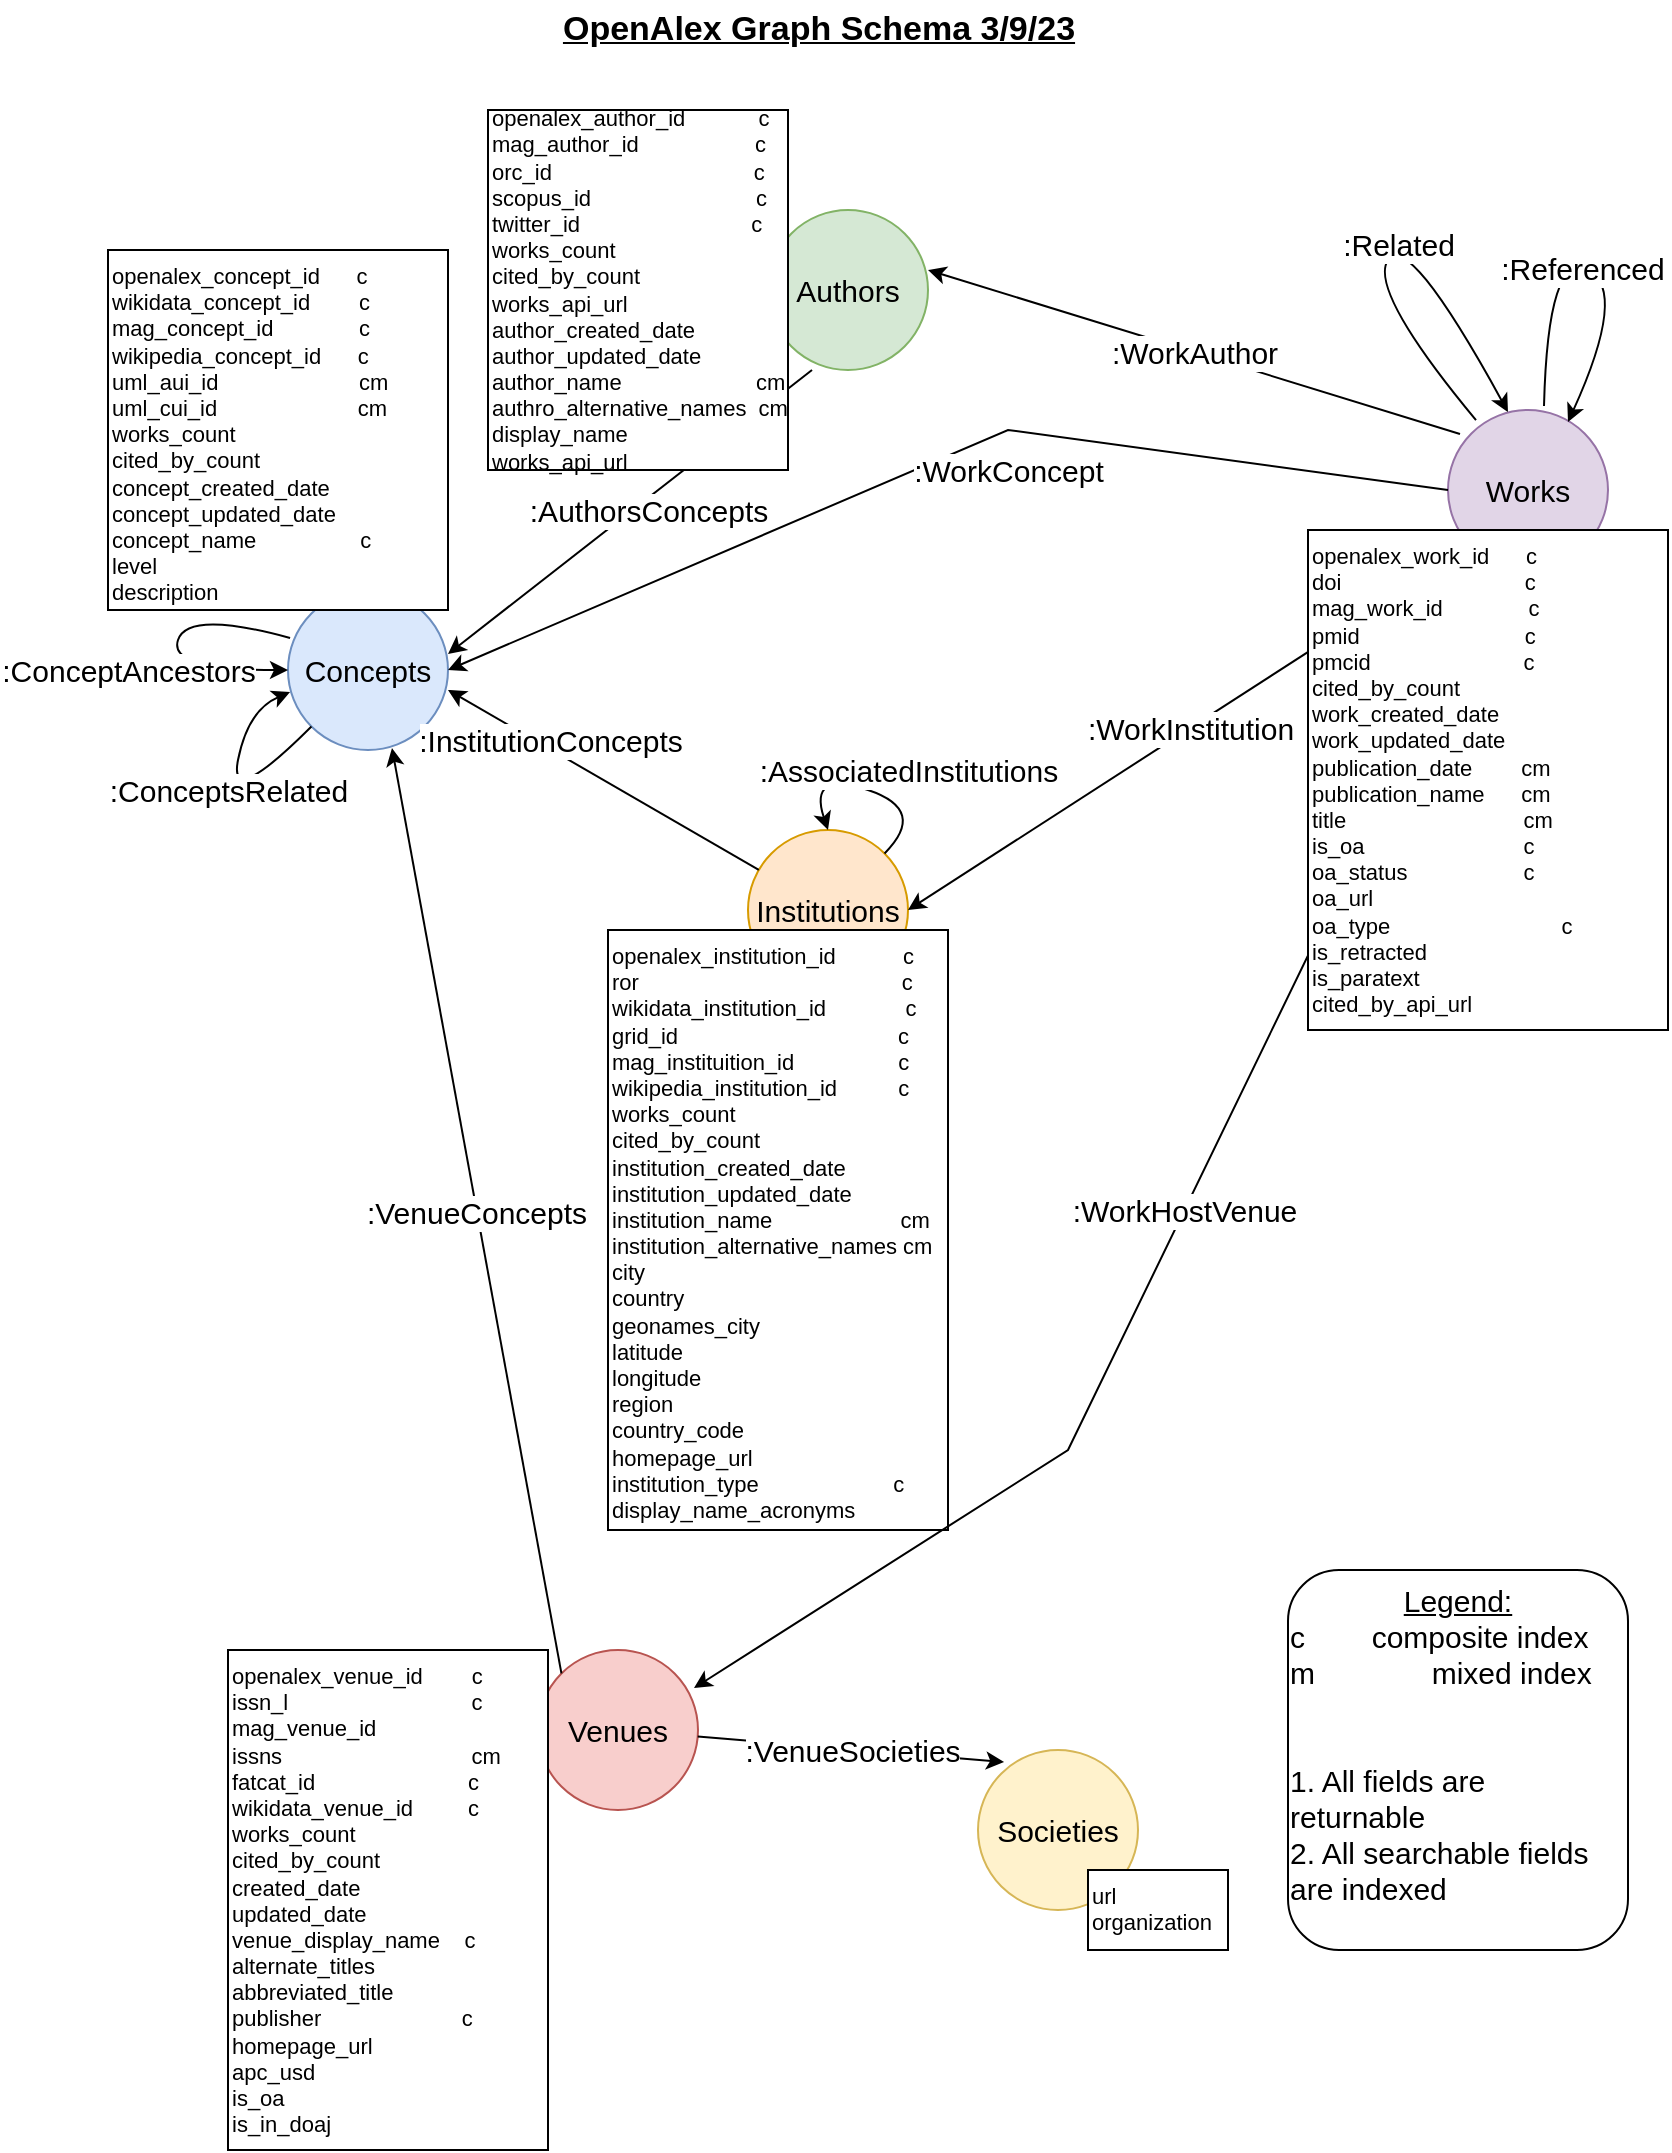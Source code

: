 <mxfile version="21.0.6" type="device"><diagram id="hYBQ7G32WPA3d8-V0ymF" name="Page-1"><mxGraphModel dx="996" dy="605" grid="1" gridSize="10" guides="1" tooltips="1" connect="1" arrows="1" fold="1" page="1" pageScale="1" pageWidth="850" pageHeight="1100" math="0" shadow="0"><root><mxCell id="0"/><mxCell id="1" parent="0"/><mxCell id="spilQi4P8pxM-EPze6Mc-1" value="Authors" style="ellipse;whiteSpace=wrap;html=1;aspect=fixed;fontSize=15;fillColor=#d5e8d4;strokeColor=#82b366;" parent="1" vertex="1"><mxGeometry x="390" y="120" width="80" height="80" as="geometry"/></mxCell><mxCell id="spilQi4P8pxM-EPze6Mc-2" value="Works" style="ellipse;whiteSpace=wrap;html=1;aspect=fixed;fontSize=15;fillColor=#e1d5e7;strokeColor=#9673a6;" parent="1" vertex="1"><mxGeometry x="730" y="220" width="80" height="80" as="geometry"/></mxCell><mxCell id="spilQi4P8pxM-EPze6Mc-3" value="Concepts" style="ellipse;whiteSpace=wrap;html=1;aspect=fixed;fontSize=15;fillColor=#dae8fc;strokeColor=#6c8ebf;" parent="1" vertex="1"><mxGeometry x="150" y="310" width="80" height="80" as="geometry"/></mxCell><mxCell id="spilQi4P8pxM-EPze6Mc-4" value="Venues" style="ellipse;whiteSpace=wrap;html=1;aspect=fixed;fontSize=15;fillColor=#f8cecc;strokeColor=#b85450;" parent="1" vertex="1"><mxGeometry x="275" y="840" width="80" height="80" as="geometry"/></mxCell><mxCell id="spilQi4P8pxM-EPze6Mc-5" value="Institutions" style="ellipse;whiteSpace=wrap;html=1;aspect=fixed;fontSize=15;fillColor=#ffe6cc;strokeColor=#d79b00;" parent="1" vertex="1"><mxGeometry x="380" y="430" width="80" height="80" as="geometry"/></mxCell><mxCell id="spilQi4P8pxM-EPze6Mc-6" value=":AuthorsConcepts" style="endArrow=classic;html=1;rounded=0;fontSize=15;exitX=0.275;exitY=1;exitDx=0;exitDy=0;exitPerimeter=0;entryX=1;entryY=0.4;entryDx=0;entryDy=0;entryPerimeter=0;" parent="1" source="spilQi4P8pxM-EPze6Mc-1" target="spilQi4P8pxM-EPze6Mc-3" edge="1"><mxGeometry x="-0.067" y="5" width="50" height="50" relative="1" as="geometry"><mxPoint x="260" y="170" as="sourcePoint"/><mxPoint x="310" y="120" as="targetPoint"/><mxPoint as="offset"/></mxGeometry></mxCell><mxCell id="spilQi4P8pxM-EPze6Mc-8" value=":InstitutionConcepts" style="endArrow=classic;html=1;rounded=0;fontSize=15;entryX=1;entryY=0.625;entryDx=0;entryDy=0;entryPerimeter=0;" parent="1" source="spilQi4P8pxM-EPze6Mc-5" target="spilQi4P8pxM-EPze6Mc-3" edge="1"><mxGeometry x="0.362" y="-4" width="50" height="50" relative="1" as="geometry"><mxPoint x="410" y="385" as="sourcePoint"/><mxPoint x="460" y="295" as="targetPoint"/><mxPoint as="offset"/></mxGeometry></mxCell><mxCell id="spilQi4P8pxM-EPze6Mc-9" value=":ConceptAncestors" style="curved=1;endArrow=classic;html=1;rounded=0;fontSize=15;entryX=0;entryY=0.5;entryDx=0;entryDy=0;exitX=0.013;exitY=0.3;exitDx=0;exitDy=0;exitPerimeter=0;" parent="1" source="spilQi4P8pxM-EPze6Mc-3" target="spilQi4P8pxM-EPze6Mc-3" edge="1"><mxGeometry x="0.17" y="-20" width="50" height="50" relative="1" as="geometry"><mxPoint x="160" y="320" as="sourcePoint"/><mxPoint x="140" y="210" as="targetPoint"/><Array as="points"><mxPoint x="100" y="320"/><mxPoint x="90" y="350"/></Array><mxPoint x="-20" y="-20" as="offset"/></mxGeometry></mxCell><mxCell id="spilQi4P8pxM-EPze6Mc-10" value=":ConceptsRelated" style="curved=1;endArrow=classic;html=1;rounded=0;fontSize=15;exitX=0;exitY=1;exitDx=0;exitDy=0;entryX=0.013;entryY=0.638;entryDx=0;entryDy=0;entryPerimeter=0;" parent="1" source="spilQi4P8pxM-EPze6Mc-3" target="spilQi4P8pxM-EPze6Mc-3" edge="1"><mxGeometry x="0.036" y="2" width="50" height="50" relative="1" as="geometry"><mxPoint x="10" y="440" as="sourcePoint"/><mxPoint x="60" y="390" as="targetPoint"/><Array as="points"><mxPoint x="120" y="420"/><mxPoint x="130" y="370"/></Array><mxPoint as="offset"/></mxGeometry></mxCell><mxCell id="spilQi4P8pxM-EPze6Mc-12" value=":AssociatedInstitutions" style="curved=1;endArrow=classic;html=1;rounded=0;fontSize=15;entryX=0.5;entryY=0;entryDx=0;entryDy=0;exitX=1;exitY=0;exitDx=0;exitDy=0;" parent="1" source="spilQi4P8pxM-EPze6Mc-5" target="spilQi4P8pxM-EPze6Mc-5" edge="1"><mxGeometry x="-0.259" y="-16" width="50" height="50" relative="1" as="geometry"><mxPoint x="340" y="360" as="sourcePoint"/><mxPoint x="365" y="435" as="targetPoint"/><Array as="points"><mxPoint x="470" y="420"/><mxPoint x="410" y="400"/></Array><mxPoint as="offset"/></mxGeometry></mxCell><mxCell id="spilQi4P8pxM-EPze6Mc-13" value="Societies" style="ellipse;whiteSpace=wrap;html=1;aspect=fixed;fontSize=15;fillColor=#fff2cc;strokeColor=#d6b656;" parent="1" vertex="1"><mxGeometry x="495" y="890" width="80" height="80" as="geometry"/></mxCell><mxCell id="spilQi4P8pxM-EPze6Mc-14" value=":VenueConcepts" style="endArrow=classic;html=1;rounded=0;fontSize=15;exitX=0;exitY=0;exitDx=0;exitDy=0;entryX=0.65;entryY=0.988;entryDx=0;entryDy=0;entryPerimeter=0;" parent="1" source="spilQi4P8pxM-EPze6Mc-4" target="spilQi4P8pxM-EPze6Mc-3" edge="1"><mxGeometry width="50" height="50" relative="1" as="geometry"><mxPoint x="400" y="420" as="sourcePoint"/><mxPoint x="450" y="370" as="targetPoint"/></mxGeometry></mxCell><mxCell id="spilQi4P8pxM-EPze6Mc-15" value=":VenueSocieties" style="endArrow=classic;html=1;rounded=0;fontSize=15;entryX=0.163;entryY=0.075;entryDx=0;entryDy=0;entryPerimeter=0;" parent="1" source="spilQi4P8pxM-EPze6Mc-4" target="spilQi4P8pxM-EPze6Mc-13" edge="1"><mxGeometry width="50" height="50" relative="1" as="geometry"><mxPoint x="495" y="825" as="sourcePoint"/><mxPoint x="545" y="775" as="targetPoint"/></mxGeometry></mxCell><mxCell id="spilQi4P8pxM-EPze6Mc-19" value=":WorkAuthor" style="endArrow=classic;html=1;rounded=0;fontSize=15;exitX=0.075;exitY=0.15;exitDx=0;exitDy=0;exitPerimeter=0;entryX=1;entryY=0.375;entryDx=0;entryDy=0;entryPerimeter=0;" parent="1" source="spilQi4P8pxM-EPze6Mc-2" target="spilQi4P8pxM-EPze6Mc-1" edge="1"><mxGeometry width="50" height="50" relative="1" as="geometry"><mxPoint x="560" y="220" as="sourcePoint"/><mxPoint x="610" y="170" as="targetPoint"/></mxGeometry></mxCell><mxCell id="spilQi4P8pxM-EPze6Mc-21" value=":WorkConcept" style="endArrow=classic;html=1;rounded=0;fontSize=15;exitX=0;exitY=0.5;exitDx=0;exitDy=0;entryX=1;entryY=0.5;entryDx=0;entryDy=0;" parent="1" source="spilQi4P8pxM-EPze6Mc-2" target="spilQi4P8pxM-EPze6Mc-3" edge="1"><mxGeometry x="-0.127" y="18" width="50" height="50" relative="1" as="geometry"><mxPoint x="480" y="300" as="sourcePoint"/><mxPoint x="530" y="250" as="targetPoint"/><Array as="points"><mxPoint x="510" y="230"/></Array><mxPoint as="offset"/></mxGeometry></mxCell><mxCell id="spilQi4P8pxM-EPze6Mc-24" value="openalex_author_id &amp;nbsp; &amp;nbsp; &amp;nbsp; &amp;nbsp; &amp;nbsp; &amp;nbsp;c&lt;br&gt;mag_author_id &amp;nbsp; &amp;nbsp; &amp;nbsp; &amp;nbsp; &amp;nbsp; &amp;nbsp; &amp;nbsp; &amp;nbsp; &amp;nbsp; c&lt;br&gt;orc_id &amp;nbsp; &amp;nbsp; &amp;nbsp; &amp;nbsp; &amp;nbsp; &amp;nbsp; &amp;nbsp; &amp;nbsp; &amp;nbsp; &amp;nbsp; &amp;nbsp; &amp;nbsp; &amp;nbsp; &amp;nbsp; &amp;nbsp; &amp;nbsp; c&lt;br&gt;scopus_id &amp;nbsp; &amp;nbsp; &amp;nbsp; &amp;nbsp; &amp;nbsp; &amp;nbsp; &amp;nbsp; &amp;nbsp; &amp;nbsp; &amp;nbsp; &amp;nbsp; &amp;nbsp; &amp;nbsp; c&amp;nbsp;&lt;br&gt;twitter_id &amp;nbsp; &amp;nbsp; &amp;nbsp; &amp;nbsp; &amp;nbsp; &amp;nbsp; &amp;nbsp; &amp;nbsp; &amp;nbsp; &amp;nbsp; &amp;nbsp; &amp;nbsp; &amp;nbsp; &amp;nbsp;c&lt;br&gt;works_count&lt;br&gt;cited_by_count&lt;br&gt;works_api_url&lt;br&gt;author_created_date&lt;br&gt;author_updated_date&lt;br&gt;author_name &amp;nbsp; &amp;nbsp; &amp;nbsp; &amp;nbsp; &amp;nbsp; &amp;nbsp; &amp;nbsp; &amp;nbsp; &amp;nbsp; &amp;nbsp; &amp;nbsp;cm&lt;br&gt;authro_alternative_names &amp;nbsp;cm&lt;br&gt;display_name&lt;br&gt;works_api_url" style="whiteSpace=wrap;html=1;fontSize=11;align=left;verticalAlign=middle;labelPosition=center;verticalLabelPosition=middle;" parent="1" vertex="1"><mxGeometry x="250" y="70" width="150" height="180" as="geometry"/></mxCell><mxCell id="spilQi4P8pxM-EPze6Mc-25" value="openalex_concept_id &amp;nbsp; &amp;nbsp; &amp;nbsp;c&lt;br&gt;wikidata_concept_id &amp;nbsp; &amp;nbsp; &amp;nbsp; &amp;nbsp;c&lt;br&gt;mag_concept_id &amp;nbsp; &amp;nbsp; &amp;nbsp; &amp;nbsp; &amp;nbsp; &amp;nbsp; &amp;nbsp;c&lt;br&gt;wikipedia_concept_id &amp;nbsp; &amp;nbsp; &amp;nbsp;c&lt;br&gt;uml_aui_id &amp;nbsp; &amp;nbsp; &amp;nbsp; &amp;nbsp; &amp;nbsp; &amp;nbsp; &amp;nbsp; &amp;nbsp; &amp;nbsp; &amp;nbsp; &amp;nbsp; cm&lt;br&gt;uml_cui_id &amp;nbsp; &amp;nbsp; &amp;nbsp; &amp;nbsp; &amp;nbsp; &amp;nbsp; &amp;nbsp; &amp;nbsp; &amp;nbsp; &amp;nbsp; &amp;nbsp; cm&lt;br&gt;works_count&lt;br&gt;cited_by_count&lt;br&gt;concept_created_date&lt;br&gt;concept_updated_date&lt;br&gt;concept_name &amp;nbsp; &amp;nbsp; &amp;nbsp; &amp;nbsp; &amp;nbsp; &amp;nbsp; &amp;nbsp; &amp;nbsp; c&lt;br&gt;level&lt;br&gt;description" style="whiteSpace=wrap;html=1;fontSize=11;align=left;verticalAlign=top;" parent="1" vertex="1"><mxGeometry x="60" y="140" width="170" height="180" as="geometry"/></mxCell><mxCell id="spilQi4P8pxM-EPze6Mc-26" value="openalex_institution_id &amp;nbsp; &amp;nbsp; &amp;nbsp; &amp;nbsp; &amp;nbsp; c&lt;br&gt;ror &amp;nbsp; &amp;nbsp; &amp;nbsp; &amp;nbsp; &amp;nbsp; &amp;nbsp; &amp;nbsp; &amp;nbsp; &amp;nbsp; &amp;nbsp; &amp;nbsp; &amp;nbsp; &amp;nbsp; &amp;nbsp; &amp;nbsp; &amp;nbsp; &amp;nbsp; &amp;nbsp; &amp;nbsp; &amp;nbsp; &amp;nbsp; c&lt;br&gt;wikidata_institution_id &amp;nbsp; &amp;nbsp; &amp;nbsp; &amp;nbsp; &amp;nbsp; &amp;nbsp; c&lt;br&gt;grid_id &amp;nbsp; &amp;nbsp; &amp;nbsp; &amp;nbsp; &amp;nbsp; &amp;nbsp; &amp;nbsp; &amp;nbsp; &amp;nbsp; &amp;nbsp; &amp;nbsp; &amp;nbsp; &amp;nbsp; &amp;nbsp; &amp;nbsp; &amp;nbsp; &amp;nbsp; &amp;nbsp;c&lt;br&gt;mag_instituition_id &amp;nbsp; &amp;nbsp; &amp;nbsp; &amp;nbsp; &amp;nbsp; &amp;nbsp; &amp;nbsp; &amp;nbsp; c&lt;br&gt;wikipedia_institution_id &amp;nbsp; &amp;nbsp; &amp;nbsp; &amp;nbsp; &amp;nbsp;c&lt;br&gt;works_count&lt;br&gt;cited_by_count&lt;br&gt;institution_created_date&lt;br&gt;institution_updated_date&lt;br&gt;institution_name &amp;nbsp; &amp;nbsp; &amp;nbsp; &amp;nbsp; &amp;nbsp; &amp;nbsp; &amp;nbsp; &amp;nbsp; &amp;nbsp; &amp;nbsp; cm&lt;br&gt;institution_alternative_names cm&lt;br&gt;city&lt;br&gt;country&lt;br&gt;geonames_city&lt;br&gt;latitude&lt;br&gt;longitude&lt;br&gt;region&lt;br&gt;country_code&lt;br&gt;homepage_url&lt;br&gt;institution_type &amp;nbsp; &amp;nbsp; &amp;nbsp; &amp;nbsp; &amp;nbsp; &amp;nbsp; &amp;nbsp; &amp;nbsp; &amp;nbsp; &amp;nbsp; &amp;nbsp;c&lt;br&gt;display_name_acronyms" style="whiteSpace=wrap;html=1;fontSize=11;align=left;verticalAlign=top;" parent="1" vertex="1"><mxGeometry x="310" y="480" width="170" height="300" as="geometry"/></mxCell><mxCell id="spilQi4P8pxM-EPze6Mc-27" value=":WorkInstitution" style="endArrow=classic;html=1;rounded=0;fontSize=15;exitX=0;exitY=1;exitDx=0;exitDy=0;entryX=1;entryY=0.5;entryDx=0;entryDy=0;" parent="1" source="spilQi4P8pxM-EPze6Mc-2" target="spilQi4P8pxM-EPze6Mc-5" edge="1"><mxGeometry width="50" height="50" relative="1" as="geometry"><mxPoint x="620" y="370" as="sourcePoint"/><mxPoint x="670" y="320" as="targetPoint"/></mxGeometry></mxCell><mxCell id="spilQi4P8pxM-EPze6Mc-28" value=":WorkHostVenue" style="endArrow=classic;html=1;rounded=0;fontSize=15;exitX=0.288;exitY=1.013;exitDx=0;exitDy=0;exitPerimeter=0;entryX=0.975;entryY=0.238;entryDx=0;entryDy=0;entryPerimeter=0;" parent="1" source="spilQi4P8pxM-EPze6Mc-2" target="spilQi4P8pxM-EPze6Mc-4" edge="1"><mxGeometry width="50" height="50" relative="1" as="geometry"><mxPoint x="400" y="680" as="sourcePoint"/><mxPoint x="450" y="630" as="targetPoint"/><Array as="points"><mxPoint x="540" y="740"/></Array></mxGeometry></mxCell><mxCell id="spilQi4P8pxM-EPze6Mc-29" value=":Related" style="curved=1;endArrow=classic;html=1;rounded=0;fontSize=15;exitX=0.175;exitY=0.063;exitDx=0;exitDy=0;exitPerimeter=0;entryX=0.375;entryY=0.013;entryDx=0;entryDy=0;entryPerimeter=0;" parent="1" source="spilQi4P8pxM-EPze6Mc-2" target="spilQi4P8pxM-EPze6Mc-2" edge="1"><mxGeometry width="50" height="50" relative="1" as="geometry"><mxPoint x="680" y="110" as="sourcePoint"/><mxPoint x="730" y="60" as="targetPoint"/><Array as="points"><mxPoint x="690" y="160"/><mxPoint x="710" y="130"/></Array></mxGeometry></mxCell><mxCell id="spilQi4P8pxM-EPze6Mc-30" value=":Referenced" style="curved=1;endArrow=classic;html=1;rounded=0;fontSize=15;exitX=0.6;exitY=-0.025;exitDx=0;exitDy=0;exitPerimeter=0;entryX=0.75;entryY=0.075;entryDx=0;entryDy=0;entryPerimeter=0;" parent="1" source="spilQi4P8pxM-EPze6Mc-2" target="spilQi4P8pxM-EPze6Mc-2" edge="1"><mxGeometry width="50" height="50" relative="1" as="geometry"><mxPoint x="760" y="90" as="sourcePoint"/><mxPoint x="820" y="220" as="targetPoint"/><Array as="points"><mxPoint x="780" y="140"/><mxPoint x="820" y="160"/></Array></mxGeometry></mxCell><mxCell id="spilQi4P8pxM-EPze6Mc-31" value="openalex_work_id &amp;nbsp; &amp;nbsp; &amp;nbsp;c&lt;br&gt;doi &amp;nbsp; &amp;nbsp; &amp;nbsp; &amp;nbsp; &amp;nbsp; &amp;nbsp; &amp;nbsp; &amp;nbsp; &amp;nbsp; &amp;nbsp; &amp;nbsp; &amp;nbsp; &amp;nbsp; &amp;nbsp; &amp;nbsp;c&lt;br&gt;mag_work_id &amp;nbsp; &amp;nbsp; &amp;nbsp; &amp;nbsp; &amp;nbsp; &amp;nbsp; &amp;nbsp;c&lt;br&gt;pmid &amp;nbsp; &amp;nbsp; &amp;nbsp; &amp;nbsp; &amp;nbsp; &amp;nbsp; &amp;nbsp; &amp;nbsp; &amp;nbsp; &amp;nbsp; &amp;nbsp; &amp;nbsp; &amp;nbsp; c&lt;br&gt;pmcid &amp;nbsp; &amp;nbsp; &amp;nbsp; &amp;nbsp; &amp;nbsp; &amp;nbsp; &amp;nbsp; &amp;nbsp; &amp;nbsp; &amp;nbsp; &amp;nbsp; &amp;nbsp; c&lt;br&gt;cited_by_count&lt;br&gt;work_created_date&lt;br&gt;work_updated_date&lt;br&gt;publication_date &amp;nbsp; &amp;nbsp; &amp;nbsp; &amp;nbsp;cm&lt;br&gt;publication_name &amp;nbsp; &amp;nbsp; &amp;nbsp;cm&lt;br&gt;title &amp;nbsp; &amp;nbsp; &amp;nbsp; &amp;nbsp; &amp;nbsp; &amp;nbsp; &amp;nbsp; &amp;nbsp; &amp;nbsp; &amp;nbsp; &amp;nbsp; &amp;nbsp; &amp;nbsp; &amp;nbsp; cm&lt;br&gt;is_oa &amp;nbsp; &amp;nbsp; &amp;nbsp; &amp;nbsp; &amp;nbsp; &amp;nbsp; &amp;nbsp; &amp;nbsp; &amp;nbsp; &amp;nbsp; &amp;nbsp; &amp;nbsp; &amp;nbsp;c&lt;br&gt;oa_status &amp;nbsp; &amp;nbsp; &amp;nbsp; &amp;nbsp; &amp;nbsp; &amp;nbsp; &amp;nbsp; &amp;nbsp; &amp;nbsp; c&lt;br&gt;oa_url &amp;nbsp; &amp;nbsp; &amp;nbsp; &amp;nbsp; &amp;nbsp; &amp;nbsp; &amp;nbsp; &amp;nbsp; &amp;nbsp; &amp;nbsp; &amp;nbsp; &amp;nbsp;&lt;br&gt;oa_type &amp;nbsp; &amp;nbsp; &amp;nbsp; &amp;nbsp; &amp;nbsp; &amp;nbsp; &amp;nbsp; &amp;nbsp; &amp;nbsp; &amp;nbsp; &amp;nbsp; &amp;nbsp; &amp;nbsp; &amp;nbsp;c&lt;br&gt;is_retracted&lt;br&gt;is_paratext&lt;br&gt;cited_by_api_url" style="whiteSpace=wrap;html=1;fontSize=11;align=left;verticalAlign=top;" parent="1" vertex="1"><mxGeometry x="660" y="280" width="180" height="250" as="geometry"/></mxCell><mxCell id="spilQi4P8pxM-EPze6Mc-32" value="openalex_venue_id &amp;nbsp; &amp;nbsp; &amp;nbsp; &amp;nbsp;c&lt;br&gt;issn_l &amp;nbsp; &amp;nbsp; &amp;nbsp; &amp;nbsp; &amp;nbsp; &amp;nbsp; &amp;nbsp; &amp;nbsp; &amp;nbsp; &amp;nbsp; &amp;nbsp; &amp;nbsp; &amp;nbsp; &amp;nbsp; &amp;nbsp;c&lt;br&gt;mag_venue_id&lt;br&gt;issns &amp;nbsp; &amp;nbsp; &amp;nbsp; &amp;nbsp; &amp;nbsp; &amp;nbsp; &amp;nbsp; &amp;nbsp; &amp;nbsp; &amp;nbsp; &amp;nbsp; &amp;nbsp; &amp;nbsp; &amp;nbsp; &amp;nbsp; cm&lt;br&gt;fatcat_id &amp;nbsp; &amp;nbsp; &amp;nbsp; &amp;nbsp; &amp;nbsp; &amp;nbsp; &amp;nbsp; &amp;nbsp; &amp;nbsp; &amp;nbsp; &amp;nbsp; &amp;nbsp; c&lt;br&gt;wikidata_venue_id &amp;nbsp; &amp;nbsp; &amp;nbsp; &amp;nbsp; c&lt;br&gt;works_count&lt;br&gt;cited_by_count&lt;br&gt;created_date&lt;br&gt;updated_date&lt;br&gt;venue_display_name &amp;nbsp; &amp;nbsp;c&lt;br&gt;alternate_titles&lt;br&gt;abbreviated_title&lt;br&gt;publisher &amp;nbsp; &amp;nbsp; &amp;nbsp; &amp;nbsp; &amp;nbsp; &amp;nbsp; &amp;nbsp; &amp;nbsp; &amp;nbsp; &amp;nbsp; &amp;nbsp; c&lt;br&gt;homepage_url&lt;br&gt;apc_usd&lt;br&gt;is_oa&lt;br&gt;is_in_doaj" style="whiteSpace=wrap;html=1;fontSize=11;align=left;verticalAlign=top;" parent="1" vertex="1"><mxGeometry x="120" y="840" width="160" height="250" as="geometry"/></mxCell><mxCell id="spilQi4P8pxM-EPze6Mc-33" value="url&lt;br&gt;organization" style="whiteSpace=wrap;html=1;fontSize=11;align=left;verticalAlign=top;" parent="1" vertex="1"><mxGeometry x="550" y="950" width="70" height="40" as="geometry"/></mxCell><mxCell id="POZUu7Ot7JV2obCLSrtn-1" value="OpenAlex Graph Schema 3/9/23&lt;br style=&quot;font-size: 17px;&quot;&gt;" style="text;html=1;align=center;verticalAlign=middle;resizable=0;points=[];autosize=1;strokeColor=none;fillColor=none;fontSize=17;fontStyle=5" parent="1" vertex="1"><mxGeometry x="275" y="15" width="280" height="30" as="geometry"/></mxCell><mxCell id="POZUu7Ot7JV2obCLSrtn-4" value="&lt;font style=&quot;font-size: 15px;&quot;&gt;&lt;u&gt;Legend:&lt;/u&gt;&lt;br&gt;&lt;/font&gt;&lt;div style=&quot;text-align: left; font-size: 15px;&quot;&gt;&lt;font style=&quot;font-size: 15px;&quot;&gt;c &amp;nbsp; &amp;nbsp; &amp;nbsp; &amp;nbsp;composite index&lt;/font&gt;&lt;/div&gt;&lt;div style=&quot;text-align: left; font-size: 15px;&quot;&gt;&lt;font style=&quot;font-size: 15px;&quot;&gt;m &amp;nbsp; &amp;nbsp; &amp;nbsp; &amp;nbsp; &amp;nbsp; &amp;nbsp; &amp;nbsp;mixed index&lt;/font&gt;&lt;/div&gt;&lt;div style=&quot;text-align: left; font-size: 15px;&quot;&gt;&lt;font style=&quot;font-size: 15px;&quot;&gt;&lt;br&gt;&lt;/font&gt;&lt;/div&gt;&lt;div style=&quot;text-align: left; font-size: 15px;&quot;&gt;&lt;font style=&quot;font-size: 15px;&quot;&gt;&lt;br&gt;&lt;/font&gt;&lt;/div&gt;&lt;div style=&quot;text-align: left; font-size: 15px;&quot;&gt;&lt;font style=&quot;font-size: 15px;&quot;&gt;1. All fields are returnable&lt;/font&gt;&lt;/div&gt;&lt;div style=&quot;text-align: left; font-size: 15px;&quot;&gt;&lt;font style=&quot;font-size: 15px;&quot;&gt;2. All searchable fields are &lt;/font&gt;indexed&lt;/div&gt;" style="rounded=1;whiteSpace=wrap;html=1;verticalAlign=top;" parent="1" vertex="1"><mxGeometry x="650" y="800" width="170" height="190" as="geometry"/></mxCell></root></mxGraphModel></diagram></mxfile>